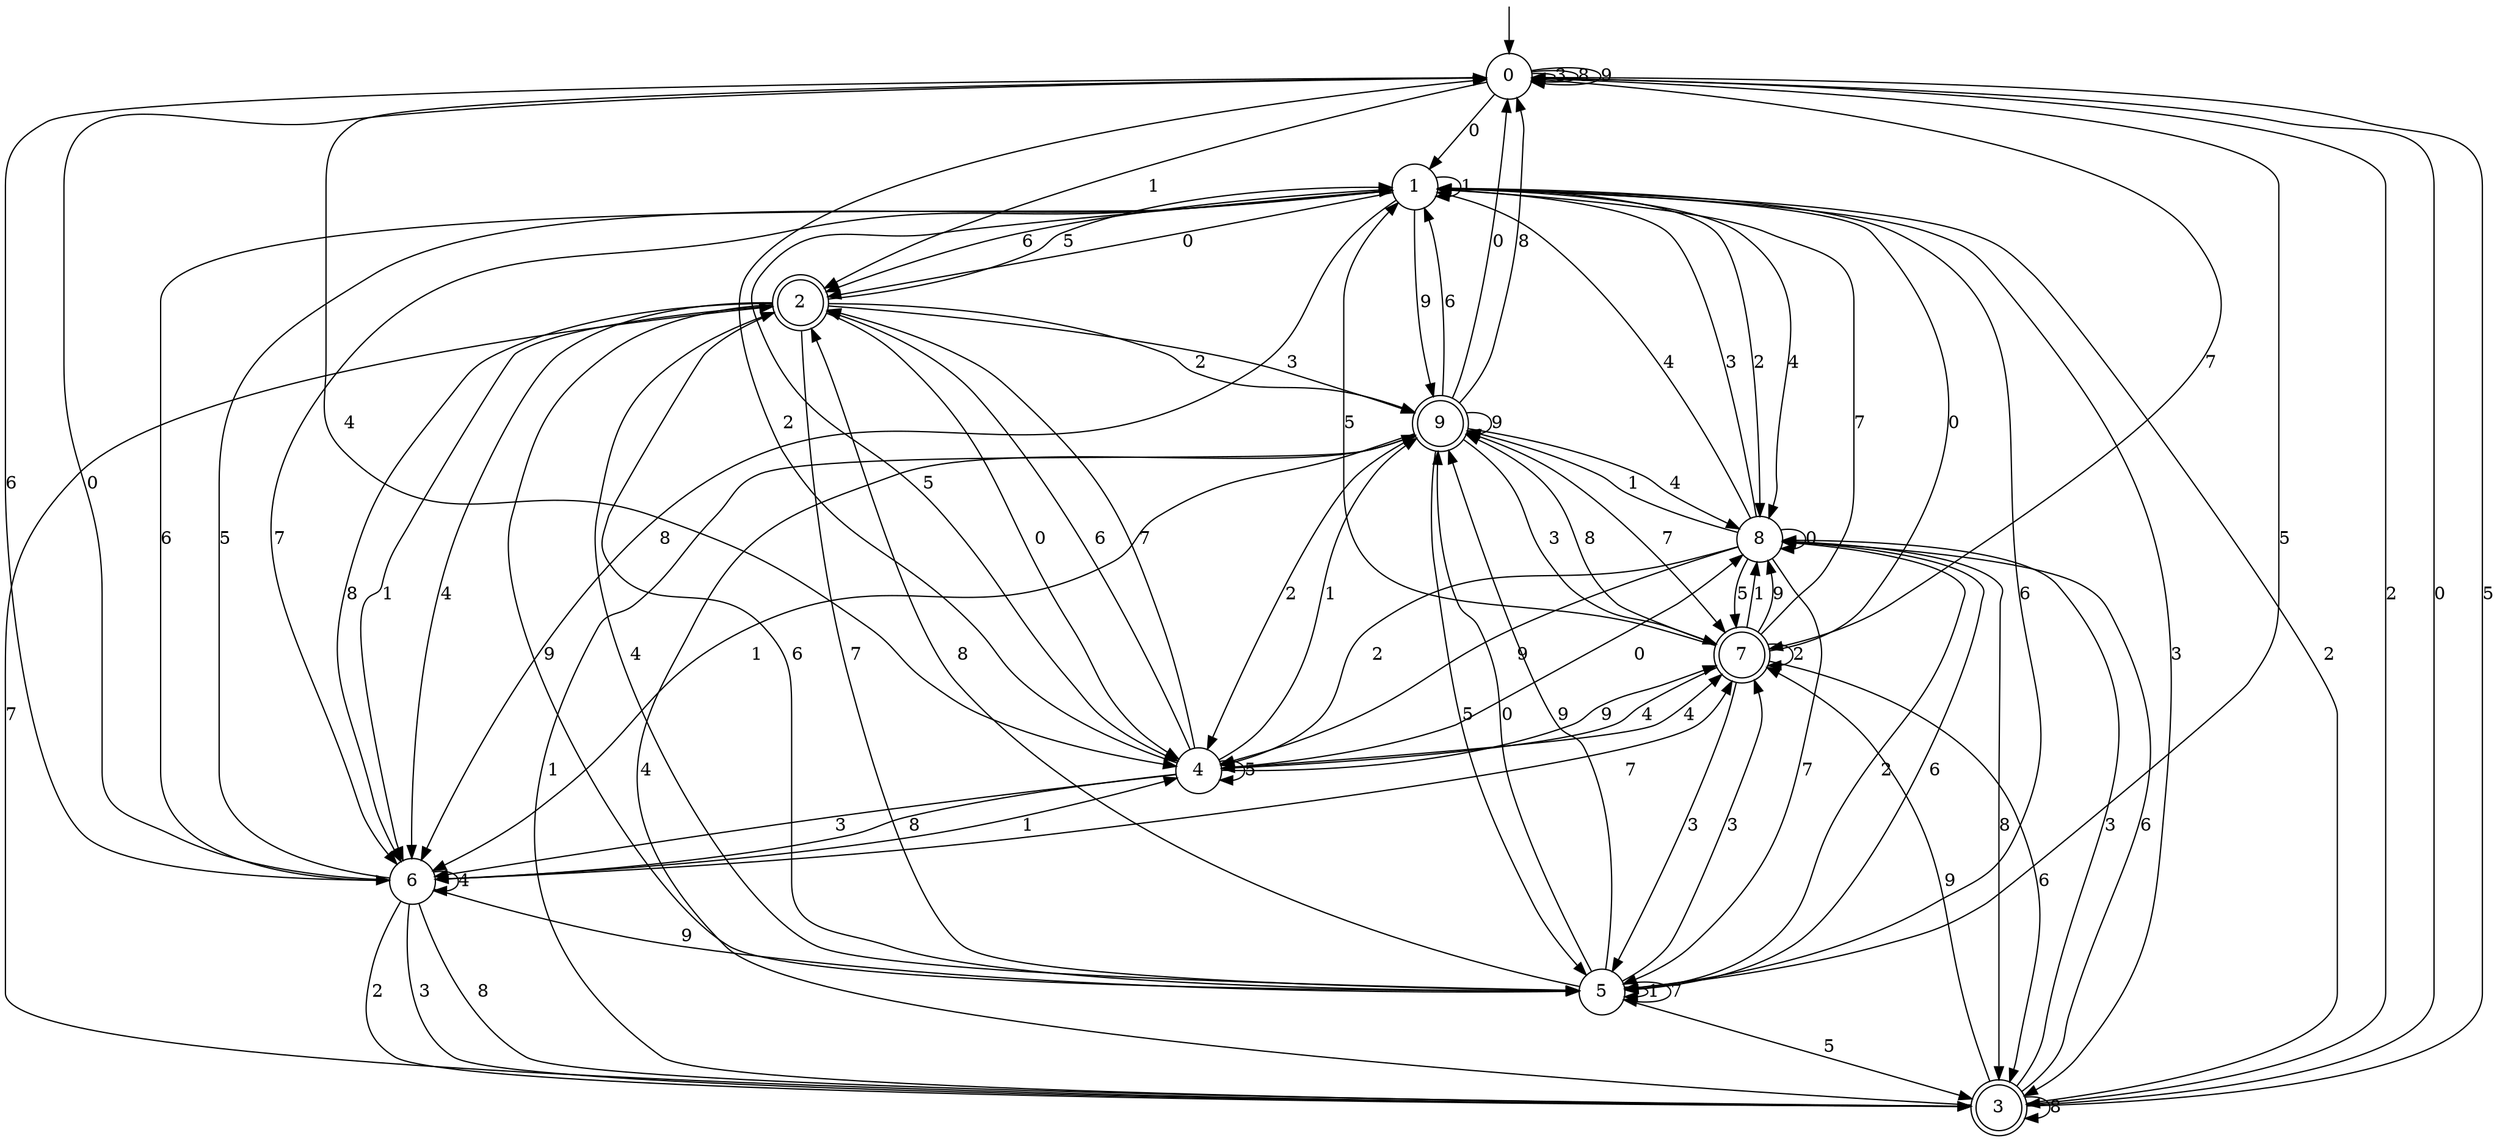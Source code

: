 digraph g {

	s0 [shape="circle" label="0"];
	s1 [shape="circle" label="1"];
	s2 [shape="doublecircle" label="2"];
	s3 [shape="doublecircle" label="3"];
	s4 [shape="circle" label="4"];
	s5 [shape="circle" label="5"];
	s6 [shape="circle" label="6"];
	s7 [shape="doublecircle" label="7"];
	s8 [shape="circle" label="8"];
	s9 [shape="doublecircle" label="9"];
	s0 -> s1 [label="0"];
	s0 -> s2 [label="1"];
	s0 -> s3 [label="2"];
	s0 -> s0 [label="3"];
	s0 -> s4 [label="4"];
	s0 -> s5 [label="5"];
	s0 -> s6 [label="6"];
	s0 -> s7 [label="7"];
	s0 -> s0 [label="8"];
	s0 -> s0 [label="9"];
	s1 -> s2 [label="0"];
	s1 -> s1 [label="1"];
	s1 -> s8 [label="2"];
	s1 -> s3 [label="3"];
	s1 -> s8 [label="4"];
	s1 -> s4 [label="5"];
	s1 -> s2 [label="6"];
	s1 -> s6 [label="7"];
	s1 -> s6 [label="8"];
	s1 -> s9 [label="9"];
	s2 -> s4 [label="0"];
	s2 -> s6 [label="1"];
	s2 -> s9 [label="2"];
	s2 -> s9 [label="3"];
	s2 -> s6 [label="4"];
	s2 -> s1 [label="5"];
	s2 -> s5 [label="6"];
	s2 -> s5 [label="7"];
	s2 -> s6 [label="8"];
	s2 -> s5 [label="9"];
	s3 -> s0 [label="0"];
	s3 -> s9 [label="1"];
	s3 -> s1 [label="2"];
	s3 -> s8 [label="3"];
	s3 -> s9 [label="4"];
	s3 -> s0 [label="5"];
	s3 -> s8 [label="6"];
	s3 -> s2 [label="7"];
	s3 -> s3 [label="8"];
	s3 -> s7 [label="9"];
	s4 -> s8 [label="0"];
	s4 -> s9 [label="1"];
	s4 -> s0 [label="2"];
	s4 -> s6 [label="3"];
	s4 -> s7 [label="4"];
	s4 -> s4 [label="5"];
	s4 -> s2 [label="6"];
	s4 -> s2 [label="7"];
	s4 -> s6 [label="8"];
	s4 -> s7 [label="9"];
	s5 -> s9 [label="0"];
	s5 -> s5 [label="1"];
	s5 -> s8 [label="2"];
	s5 -> s7 [label="3"];
	s5 -> s2 [label="4"];
	s5 -> s3 [label="5"];
	s5 -> s1 [label="6"];
	s5 -> s5 [label="7"];
	s5 -> s2 [label="8"];
	s5 -> s9 [label="9"];
	s6 -> s0 [label="0"];
	s6 -> s4 [label="1"];
	s6 -> s3 [label="2"];
	s6 -> s3 [label="3"];
	s6 -> s6 [label="4"];
	s6 -> s1 [label="5"];
	s6 -> s1 [label="6"];
	s6 -> s7 [label="7"];
	s6 -> s3 [label="8"];
	s6 -> s5 [label="9"];
	s7 -> s1 [label="0"];
	s7 -> s8 [label="1"];
	s7 -> s7 [label="2"];
	s7 -> s5 [label="3"];
	s7 -> s4 [label="4"];
	s7 -> s1 [label="5"];
	s7 -> s3 [label="6"];
	s7 -> s1 [label="7"];
	s7 -> s9 [label="8"];
	s7 -> s8 [label="9"];
	s8 -> s8 [label="0"];
	s8 -> s9 [label="1"];
	s8 -> s4 [label="2"];
	s8 -> s1 [label="3"];
	s8 -> s1 [label="4"];
	s8 -> s7 [label="5"];
	s8 -> s5 [label="6"];
	s8 -> s5 [label="7"];
	s8 -> s3 [label="8"];
	s8 -> s4 [label="9"];
	s9 -> s0 [label="0"];
	s9 -> s6 [label="1"];
	s9 -> s4 [label="2"];
	s9 -> s7 [label="3"];
	s9 -> s8 [label="4"];
	s9 -> s5 [label="5"];
	s9 -> s1 [label="6"];
	s9 -> s7 [label="7"];
	s9 -> s0 [label="8"];
	s9 -> s9 [label="9"];

__start0 [label="" shape="none" width="0" height="0"];
__start0 -> s0;

}
